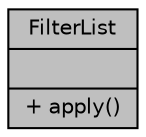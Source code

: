 digraph "FilterList"
{
 // LATEX_PDF_SIZE
  edge [fontname="Helvetica",fontsize="10",labelfontname="Helvetica",labelfontsize="10"];
  node [fontname="Helvetica",fontsize="10",shape=record];
  Node1 [label="{FilterList\n||+ apply()\l}",height=0.2,width=0.4,color="black", fillcolor="grey75", style="filled", fontcolor="black",tooltip="The implementation of the \"list\" filter."];
}
